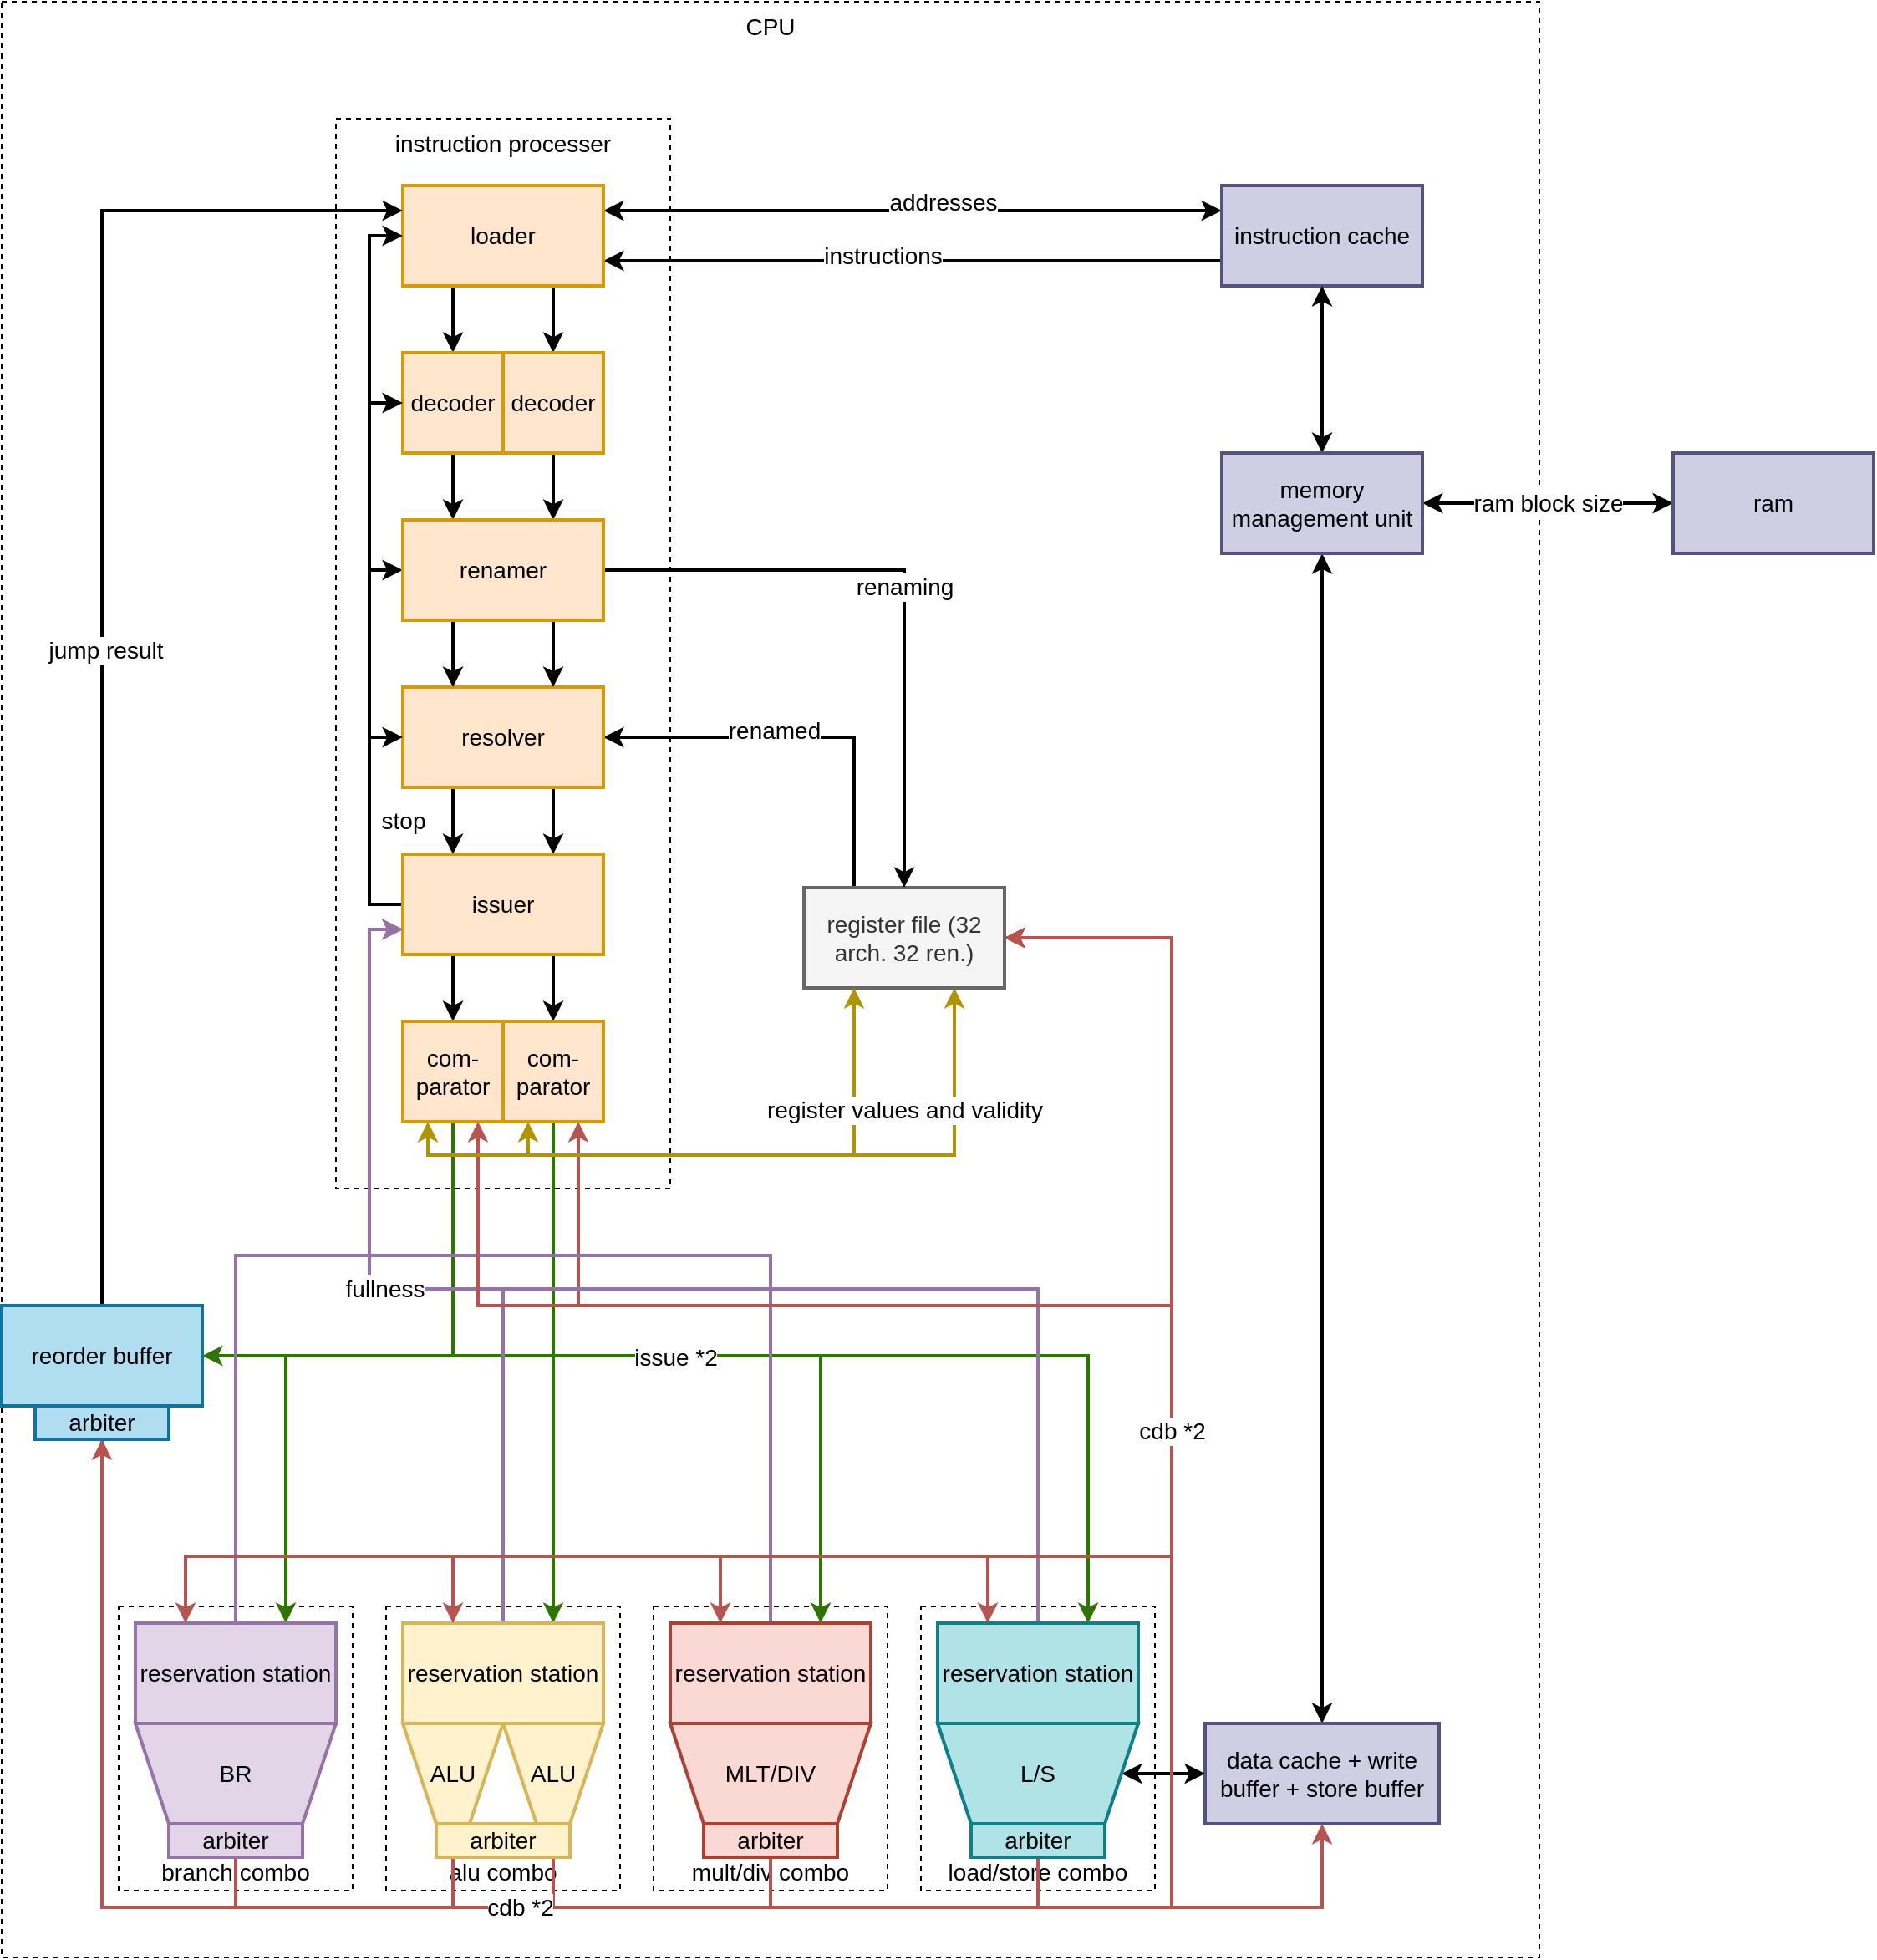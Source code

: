 <mxfile version="22.0.2" type="device">
  <diagram name="Page-1" id="jCOoQlf_-H1OvfI_m8Ck">
    <mxGraphModel dx="1434" dy="1929" grid="1" gridSize="10" guides="1" tooltips="1" connect="1" arrows="1" fold="1" page="1" pageScale="1" pageWidth="850" pageHeight="1100" math="0" shadow="0">
      <root>
        <mxCell id="0" />
        <mxCell id="1" parent="0" />
        <mxCell id="X1CAZrHg3oSwuM8D-R19-3" value="CPU" style="rounded=0;whiteSpace=wrap;html=1;fillColor=none;dashed=1;verticalAlign=top;align=center;horizontal=1;fontSize=14;fontStyle=0;" parent="1" vertex="1">
          <mxGeometry x="80" y="-50" width="920" height="1170" as="geometry" />
        </mxCell>
        <mxCell id="Q_FoPeRNUOorXx9U4-rW-7" style="edgeStyle=orthogonalEdgeStyle;rounded=0;orthogonalLoop=1;jettySize=auto;html=1;exitX=0;exitY=0.75;exitDx=0;exitDy=0;entryX=1;entryY=0.75;entryDx=0;entryDy=0;fontSize=14;strokeWidth=2;" parent="1" source="Q_FoPeRNUOorXx9U4-rW-1" target="Q_FoPeRNUOorXx9U4-rW-2" edge="1">
          <mxGeometry relative="1" as="geometry" />
        </mxCell>
        <mxCell id="X1CAZrHg3oSwuM8D-R19-1" value="&lt;font style=&quot;font-size: 14px;&quot;&gt;instructions&lt;/font&gt;" style="edgeLabel;html=1;align=center;verticalAlign=middle;resizable=0;points=[];" parent="Q_FoPeRNUOorXx9U4-rW-7" vertex="1" connectable="0">
          <mxGeometry x="0.15" y="-3" relative="1" as="geometry">
            <mxPoint x="9" as="offset" />
          </mxGeometry>
        </mxCell>
        <mxCell id="z0uz1GrBiMd9gZm8dgzP-21" value="load/store combo" style="rounded=0;whiteSpace=wrap;html=1;fillColor=none;dashed=1;verticalAlign=bottom;align=center;horizontal=1;fontSize=14;fontStyle=0;" parent="1" vertex="1">
          <mxGeometry x="630" y="910" width="140" height="170" as="geometry" />
        </mxCell>
        <mxCell id="z0uz1GrBiMd9gZm8dgzP-20" value="mult/div combo" style="rounded=0;whiteSpace=wrap;html=1;fillColor=none;dashed=1;verticalAlign=bottom;align=center;horizontal=1;fontSize=14;fontStyle=0;" parent="1" vertex="1">
          <mxGeometry x="470" y="910" width="140" height="170" as="geometry" />
        </mxCell>
        <mxCell id="z0uz1GrBiMd9gZm8dgzP-19" value="alu combo" style="rounded=0;whiteSpace=wrap;html=1;fillColor=none;dashed=1;verticalAlign=bottom;align=center;horizontal=1;fontSize=14;fontStyle=0;" parent="1" vertex="1">
          <mxGeometry x="310" y="910" width="140" height="170" as="geometry" />
        </mxCell>
        <mxCell id="z0uz1GrBiMd9gZm8dgzP-17" value="branch combo" style="rounded=0;whiteSpace=wrap;html=1;fillColor=none;dashed=1;verticalAlign=bottom;align=center;horizontal=1;fontSize=14;fontStyle=0;" parent="1" vertex="1">
          <mxGeometry x="150" y="910" width="140" height="170" as="geometry" />
        </mxCell>
        <mxCell id="f3FpyE6ONrH-SxPNR19--1" value="instruction processer" style="rounded=0;whiteSpace=wrap;html=1;fillColor=none;dashed=1;verticalAlign=top;align=center;horizontal=1;fontSize=14;fontStyle=0;" parent="1" vertex="1">
          <mxGeometry x="280" y="20" width="200" height="640" as="geometry" />
        </mxCell>
        <mxCell id="Q_FoPeRNUOorXx9U4-rW-6" style="edgeStyle=orthogonalEdgeStyle;rounded=0;orthogonalLoop=1;jettySize=auto;html=1;exitX=0;exitY=0.25;exitDx=0;exitDy=0;entryX=1;entryY=0.25;entryDx=0;entryDy=0;fontSize=14;strokeWidth=2;startArrow=classic;startFill=1;" parent="1" source="Q_FoPeRNUOorXx9U4-rW-1" target="Q_FoPeRNUOorXx9U4-rW-2" edge="1">
          <mxGeometry relative="1" as="geometry" />
        </mxCell>
        <mxCell id="z0uz1GrBiMd9gZm8dgzP-27" value="&lt;font style=&quot;font-size: 14px;&quot;&gt;addresses&lt;br&gt;&lt;/font&gt;" style="edgeLabel;html=1;align=center;verticalAlign=middle;resizable=0;points=[];rotation=0;" parent="Q_FoPeRNUOorXx9U4-rW-6" vertex="1" connectable="0">
          <mxGeometry x="-0.139" y="-3" relative="1" as="geometry">
            <mxPoint x="-8" y="-2" as="offset" />
          </mxGeometry>
        </mxCell>
        <mxCell id="Q_FoPeRNUOorXx9U4-rW-1" value="instruction cache" style="rounded=0;whiteSpace=wrap;html=1;fontSize=14;strokeWidth=2;fillColor=#d0cee2;strokeColor=#56517e;" parent="1" vertex="1">
          <mxGeometry x="810" y="60" width="120" height="60" as="geometry" />
        </mxCell>
        <mxCell id="Q_FoPeRNUOorXx9U4-rW-8" style="edgeStyle=orthogonalEdgeStyle;rounded=0;orthogonalLoop=1;jettySize=auto;html=1;exitX=0.25;exitY=1;exitDx=0;exitDy=0;entryX=0.5;entryY=0;entryDx=0;entryDy=0;fontSize=14;strokeWidth=2;" parent="1" source="Q_FoPeRNUOorXx9U4-rW-2" target="Q_FoPeRNUOorXx9U4-rW-4" edge="1">
          <mxGeometry relative="1" as="geometry" />
        </mxCell>
        <mxCell id="Q_FoPeRNUOorXx9U4-rW-9" style="edgeStyle=orthogonalEdgeStyle;rounded=0;orthogonalLoop=1;jettySize=auto;html=1;exitX=0.75;exitY=1;exitDx=0;exitDy=0;entryX=0.5;entryY=0;entryDx=0;entryDy=0;fontSize=14;strokeWidth=2;" parent="1" source="Q_FoPeRNUOorXx9U4-rW-2" target="z0uz1GrBiMd9gZm8dgzP-1" edge="1">
          <mxGeometry relative="1" as="geometry" />
        </mxCell>
        <mxCell id="Q_FoPeRNUOorXx9U4-rW-2" value="loader" style="rounded=0;whiteSpace=wrap;html=1;fontSize=14;strokeWidth=2;fillColor=#ffe6cc;strokeColor=#d79b00;" parent="1" vertex="1">
          <mxGeometry x="320" y="60" width="120" height="60" as="geometry" />
        </mxCell>
        <mxCell id="z0uz1GrBiMd9gZm8dgzP-5" style="edgeStyle=orthogonalEdgeStyle;rounded=0;orthogonalLoop=1;jettySize=auto;html=1;exitX=1;exitY=0.5;exitDx=0;exitDy=0;entryX=0.75;entryY=1;entryDx=0;entryDy=0;fillColor=#f8cecc;strokeColor=#b85450;strokeWidth=2;" parent="1" source="Q_FoPeRNUOorXx9U4-rW-3" target="z0uz1GrBiMd9gZm8dgzP-2" edge="1">
          <mxGeometry relative="1" as="geometry">
            <Array as="points">
              <mxPoint x="780" y="510" />
              <mxPoint x="780" y="730" />
              <mxPoint x="425" y="730" />
            </Array>
          </mxGeometry>
        </mxCell>
        <mxCell id="emWQ40Shi8Dowq3C1I2y-4" style="edgeStyle=orthogonalEdgeStyle;rounded=0;orthogonalLoop=1;jettySize=auto;html=1;exitX=0.25;exitY=0;exitDx=0;exitDy=0;entryX=1;entryY=0.5;entryDx=0;entryDy=0;strokeWidth=2;" edge="1" parent="1" source="Q_FoPeRNUOorXx9U4-rW-3" target="Q_FoPeRNUOorXx9U4-rW-5">
          <mxGeometry relative="1" as="geometry" />
        </mxCell>
        <mxCell id="emWQ40Shi8Dowq3C1I2y-6" value="&lt;font style=&quot;font-size: 14px;&quot;&gt;renamed&lt;/font&gt;" style="edgeLabel;html=1;align=center;verticalAlign=middle;resizable=0;points=[];" vertex="1" connectable="0" parent="emWQ40Shi8Dowq3C1I2y-4">
          <mxGeometry x="0.15" y="-4" relative="1" as="geometry">
            <mxPoint as="offset" />
          </mxGeometry>
        </mxCell>
        <mxCell id="Q_FoPeRNUOorXx9U4-rW-3" value="register file (32 arch. 32 ren.)" style="rounded=0;whiteSpace=wrap;html=1;fontSize=14;strokeWidth=2;fillColor=#f5f5f5;fontColor=#333333;strokeColor=#666666;" parent="1" vertex="1">
          <mxGeometry x="560" y="480" width="120" height="60" as="geometry" />
        </mxCell>
        <mxCell id="Q_FoPeRNUOorXx9U4-rW-10" style="edgeStyle=orthogonalEdgeStyle;rounded=0;orthogonalLoop=1;jettySize=auto;html=1;exitX=0.5;exitY=1;exitDx=0;exitDy=0;entryX=0.25;entryY=0;entryDx=0;entryDy=0;fontSize=14;strokeWidth=2;" parent="1" source="Q_FoPeRNUOorXx9U4-rW-4" target="emWQ40Shi8Dowq3C1I2y-1" edge="1">
          <mxGeometry relative="1" as="geometry" />
        </mxCell>
        <mxCell id="Q_FoPeRNUOorXx9U4-rW-11" style="edgeStyle=orthogonalEdgeStyle;rounded=0;orthogonalLoop=1;jettySize=auto;html=1;exitX=0.5;exitY=1;exitDx=0;exitDy=0;entryX=0.75;entryY=0;entryDx=0;entryDy=0;fontSize=14;strokeWidth=2;" parent="1" source="z0uz1GrBiMd9gZm8dgzP-1" target="emWQ40Shi8Dowq3C1I2y-1" edge="1">
          <mxGeometry relative="1" as="geometry" />
        </mxCell>
        <mxCell id="Q_FoPeRNUOorXx9U4-rW-4" value="decoder" style="rounded=0;whiteSpace=wrap;html=1;fontSize=14;strokeWidth=2;fillColor=#ffe6cc;strokeColor=#d79b00;" parent="1" vertex="1">
          <mxGeometry x="320" y="160" width="60" height="60" as="geometry" />
        </mxCell>
        <mxCell id="Q_FoPeRNUOorXx9U4-rW-13" style="edgeStyle=orthogonalEdgeStyle;rounded=0;orthogonalLoop=1;jettySize=auto;html=1;exitX=0.25;exitY=1;exitDx=0;exitDy=0;entryX=0.25;entryY=0;entryDx=0;entryDy=0;fontSize=14;strokeWidth=2;" parent="1" source="Q_FoPeRNUOorXx9U4-rW-5" target="Q_FoPeRNUOorXx9U4-rW-12" edge="1">
          <mxGeometry relative="1" as="geometry" />
        </mxCell>
        <mxCell id="Q_FoPeRNUOorXx9U4-rW-14" style="edgeStyle=orthogonalEdgeStyle;rounded=0;orthogonalLoop=1;jettySize=auto;html=1;exitX=0.75;exitY=1;exitDx=0;exitDy=0;entryX=0.75;entryY=0;entryDx=0;entryDy=0;fontSize=14;strokeWidth=2;" parent="1" source="Q_FoPeRNUOorXx9U4-rW-5" target="Q_FoPeRNUOorXx9U4-rW-12" edge="1">
          <mxGeometry relative="1" as="geometry" />
        </mxCell>
        <mxCell id="Q_FoPeRNUOorXx9U4-rW-17" value="renaming" style="edgeStyle=orthogonalEdgeStyle;rounded=0;orthogonalLoop=1;jettySize=auto;html=1;exitX=1;exitY=0.5;exitDx=0;exitDy=0;entryX=0.5;entryY=0;entryDx=0;entryDy=0;startArrow=none;startFill=0;fontSize=14;strokeWidth=2;" parent="1" source="emWQ40Shi8Dowq3C1I2y-1" target="Q_FoPeRNUOorXx9U4-rW-3" edge="1">
          <mxGeometry x="0.027" relative="1" as="geometry">
            <Array as="points">
              <mxPoint x="620" y="290" />
            </Array>
            <mxPoint as="offset" />
          </mxGeometry>
        </mxCell>
        <mxCell id="Q_FoPeRNUOorXx9U4-rW-5" value="resolver" style="rounded=0;whiteSpace=wrap;html=1;fontSize=14;strokeWidth=2;fillColor=#ffe6cc;strokeColor=#d79b00;" parent="1" vertex="1">
          <mxGeometry x="320" y="360" width="120" height="60" as="geometry" />
        </mxCell>
        <mxCell id="Q_FoPeRNUOorXx9U4-rW-29" style="edgeStyle=orthogonalEdgeStyle;rounded=0;orthogonalLoop=1;jettySize=auto;html=1;exitX=0;exitY=0.5;exitDx=0;exitDy=0;entryX=0;entryY=0.5;entryDx=0;entryDy=0;fontSize=14;strokeWidth=2;" parent="1" source="Q_FoPeRNUOorXx9U4-rW-12" target="Q_FoPeRNUOorXx9U4-rW-5" edge="1">
          <mxGeometry relative="1" as="geometry" />
        </mxCell>
        <mxCell id="Q_FoPeRNUOorXx9U4-rW-30" style="edgeStyle=orthogonalEdgeStyle;rounded=0;orthogonalLoop=1;jettySize=auto;html=1;exitX=0;exitY=0.5;exitDx=0;exitDy=0;entryX=0;entryY=0.5;entryDx=0;entryDy=0;fontSize=14;strokeWidth=2;" parent="1" source="Q_FoPeRNUOorXx9U4-rW-12" target="Q_FoPeRNUOorXx9U4-rW-4" edge="1">
          <mxGeometry relative="1" as="geometry" />
        </mxCell>
        <mxCell id="Q_FoPeRNUOorXx9U4-rW-31" value="stop" style="edgeStyle=orthogonalEdgeStyle;rounded=0;orthogonalLoop=1;jettySize=auto;html=1;exitX=0;exitY=0.5;exitDx=0;exitDy=0;entryX=0;entryY=0.5;entryDx=0;entryDy=0;fontSize=14;strokeWidth=2;" parent="1" source="Q_FoPeRNUOorXx9U4-rW-12" target="Q_FoPeRNUOorXx9U4-rW-2" edge="1">
          <mxGeometry x="-0.682" y="-20" relative="1" as="geometry">
            <mxPoint as="offset" />
          </mxGeometry>
        </mxCell>
        <mxCell id="Q_FoPeRNUOorXx9U4-rW-66" value="" style="edgeStyle=orthogonalEdgeStyle;rounded=0;orthogonalLoop=1;jettySize=auto;html=1;exitX=0.5;exitY=1;exitDx=0;exitDy=0;entryX=1;entryY=0.5;entryDx=0;entryDy=0;fontSize=14;fillColor=#60a917;strokeColor=#2D7600;strokeWidth=2;" parent="1" source="z0uz1GrBiMd9gZm8dgzP-2" target="Q_FoPeRNUOorXx9U4-rW-54" edge="1">
          <mxGeometry x="-0.36" y="-5" relative="1" as="geometry">
            <mxPoint as="offset" />
          </mxGeometry>
        </mxCell>
        <mxCell id="z0uz1GrBiMd9gZm8dgzP-7" style="edgeStyle=orthogonalEdgeStyle;rounded=0;orthogonalLoop=1;jettySize=auto;html=1;exitX=0.25;exitY=1;exitDx=0;exitDy=0;entryX=0.5;entryY=0;entryDx=0;entryDy=0;strokeWidth=2;" parent="1" source="Q_FoPeRNUOorXx9U4-rW-12" target="Q_FoPeRNUOorXx9U4-rW-19" edge="1">
          <mxGeometry relative="1" as="geometry" />
        </mxCell>
        <mxCell id="z0uz1GrBiMd9gZm8dgzP-8" style="edgeStyle=orthogonalEdgeStyle;rounded=0;orthogonalLoop=1;jettySize=auto;html=1;exitX=0.75;exitY=1;exitDx=0;exitDy=0;entryX=0.5;entryY=0;entryDx=0;entryDy=0;strokeWidth=2;" parent="1" source="Q_FoPeRNUOorXx9U4-rW-12" target="z0uz1GrBiMd9gZm8dgzP-2" edge="1">
          <mxGeometry relative="1" as="geometry" />
        </mxCell>
        <mxCell id="emWQ40Shi8Dowq3C1I2y-5" style="edgeStyle=orthogonalEdgeStyle;rounded=0;orthogonalLoop=1;jettySize=auto;html=1;exitX=0;exitY=0.5;exitDx=0;exitDy=0;entryX=0;entryY=0.5;entryDx=0;entryDy=0;strokeWidth=2;" edge="1" parent="1" source="Q_FoPeRNUOorXx9U4-rW-12" target="emWQ40Shi8Dowq3C1I2y-1">
          <mxGeometry relative="1" as="geometry">
            <Array as="points">
              <mxPoint x="300" y="490" />
              <mxPoint x="300" y="290" />
            </Array>
          </mxGeometry>
        </mxCell>
        <mxCell id="Q_FoPeRNUOorXx9U4-rW-12" value="issuer" style="rounded=0;whiteSpace=wrap;html=1;fontSize=14;strokeWidth=2;fillColor=#ffe6cc;strokeColor=#d79b00;" parent="1" vertex="1">
          <mxGeometry x="320" y="460" width="120" height="60" as="geometry" />
        </mxCell>
        <mxCell id="Q_FoPeRNUOorXx9U4-rW-72" style="edgeStyle=orthogonalEdgeStyle;rounded=0;orthogonalLoop=1;jettySize=auto;html=1;exitX=0.5;exitY=1;exitDx=0;exitDy=0;entryX=0.75;entryY=0;entryDx=0;entryDy=0;fontSize=14;fillColor=#60a917;strokeColor=#2D7600;strokeWidth=2;" parent="1" source="Q_FoPeRNUOorXx9U4-rW-19" target="Q_FoPeRNUOorXx9U4-rW-44" edge="1">
          <mxGeometry relative="1" as="geometry">
            <mxPoint x="620" y="820" as="targetPoint" />
            <Array as="points">
              <mxPoint x="350" y="760" />
              <mxPoint x="250" y="760" />
            </Array>
          </mxGeometry>
        </mxCell>
        <mxCell id="GmQ7RKNotj_8Ux0FMGqA-2" value="" style="edgeStyle=orthogonalEdgeStyle;rounded=0;orthogonalLoop=1;jettySize=auto;html=1;exitX=0.5;exitY=1;exitDx=0;exitDy=0;entryX=0.75;entryY=0;entryDx=0;entryDy=0;fontSize=14;fillColor=#60a917;strokeColor=#2D7600;strokeWidth=2;" parent="1" source="Q_FoPeRNUOorXx9U4-rW-19" target="Q_FoPeRNUOorXx9U4-rW-45" edge="1">
          <mxGeometry relative="1" as="geometry">
            <Array as="points">
              <mxPoint x="350" y="760" />
              <mxPoint x="410" y="760" />
            </Array>
          </mxGeometry>
        </mxCell>
        <mxCell id="GmQ7RKNotj_8Ux0FMGqA-3" style="edgeStyle=orthogonalEdgeStyle;rounded=0;orthogonalLoop=1;jettySize=auto;html=1;exitX=0.5;exitY=1;exitDx=0;exitDy=0;entryX=0.75;entryY=0;entryDx=0;entryDy=0;fontSize=14;fillColor=#60a917;strokeColor=#2D7600;strokeWidth=2;" parent="1" source="Q_FoPeRNUOorXx9U4-rW-19" target="Q_FoPeRNUOorXx9U4-rW-46" edge="1">
          <mxGeometry relative="1" as="geometry">
            <Array as="points">
              <mxPoint x="350" y="760" />
              <mxPoint x="570" y="760" />
            </Array>
          </mxGeometry>
        </mxCell>
        <mxCell id="GmQ7RKNotj_8Ux0FMGqA-4" style="edgeStyle=orthogonalEdgeStyle;rounded=0;orthogonalLoop=1;jettySize=auto;html=1;exitX=0.5;exitY=1;exitDx=0;exitDy=0;entryX=0.75;entryY=0;entryDx=0;entryDy=0;fontSize=14;fillColor=#60a917;strokeColor=#2D7600;strokeWidth=2;" parent="1" source="Q_FoPeRNUOorXx9U4-rW-19" target="Q_FoPeRNUOorXx9U4-rW-47" edge="1">
          <mxGeometry relative="1" as="geometry">
            <Array as="points">
              <mxPoint x="350" y="760" />
              <mxPoint x="730" y="760" />
            </Array>
          </mxGeometry>
        </mxCell>
        <mxCell id="z0uz1GrBiMd9gZm8dgzP-15" value="&lt;font style=&quot;font-size: 14px;&quot;&gt;issue *2&lt;/font&gt;" style="edgeLabel;html=1;align=center;verticalAlign=middle;resizable=0;points=[];rounded=0;" parent="GmQ7RKNotj_8Ux0FMGqA-4" vertex="1" connectable="0">
          <mxGeometry x="-0.198" y="-1" relative="1" as="geometry">
            <mxPoint as="offset" />
          </mxGeometry>
        </mxCell>
        <mxCell id="Q_FoPeRNUOorXx9U4-rW-19" value="&lt;div style=&quot;font-size: 14px;&quot;&gt;com-&lt;/div&gt;&lt;div style=&quot;font-size: 14px;&quot;&gt;parator&lt;/div&gt;" style="rounded=0;whiteSpace=wrap;html=1;fontSize=14;strokeWidth=2;fillColor=#ffe6cc;strokeColor=#d79b00;" parent="1" vertex="1">
          <mxGeometry x="320" y="560" width="60" height="60" as="geometry" />
        </mxCell>
        <mxCell id="Q_FoPeRNUOorXx9U4-rW-35" value="" style="edgeStyle=orthogonalEdgeStyle;rounded=0;orthogonalLoop=1;jettySize=auto;html=1;exitX=0.5;exitY=0;exitDx=0;exitDy=0;entryX=0.5;entryY=1;entryDx=0;entryDy=0;fontSize=14;strokeWidth=2;startArrow=classic;startFill=1;" parent="1" source="Q_FoPeRNUOorXx9U4-rW-34" target="Q_FoPeRNUOorXx9U4-rW-1" edge="1">
          <mxGeometry relative="1" as="geometry" />
        </mxCell>
        <mxCell id="Q_FoPeRNUOorXx9U4-rW-37" value="" style="edgeStyle=orthogonalEdgeStyle;rounded=0;orthogonalLoop=1;jettySize=auto;html=1;exitX=0.5;exitY=1;exitDx=0;exitDy=0;entryX=0.5;entryY=0;entryDx=0;entryDy=0;fontSize=14;strokeWidth=2;startArrow=classic;startFill=1;" parent="1" source="Q_FoPeRNUOorXx9U4-rW-34" target="Q_FoPeRNUOorXx9U4-rW-36" edge="1">
          <mxGeometry relative="1" as="geometry">
            <mxPoint as="offset" />
            <Array as="points">
              <mxPoint x="870" y="310" />
              <mxPoint x="870" y="310" />
            </Array>
          </mxGeometry>
        </mxCell>
        <mxCell id="Q_FoPeRNUOorXx9U4-rW-41" value="ram block size" style="edgeStyle=orthogonalEdgeStyle;rounded=0;orthogonalLoop=1;jettySize=auto;html=1;entryX=0;entryY=0.5;entryDx=0;entryDy=0;startArrow=classic;startFill=1;fontSize=14;strokeWidth=2;" parent="1" source="Q_FoPeRNUOorXx9U4-rW-34" target="Q_FoPeRNUOorXx9U4-rW-38" edge="1">
          <mxGeometry relative="1" as="geometry" />
        </mxCell>
        <mxCell id="Q_FoPeRNUOorXx9U4-rW-34" value="memory management unit" style="rounded=0;whiteSpace=wrap;html=1;fontSize=14;strokeWidth=2;fillColor=#d0cee2;strokeColor=#56517e;" parent="1" vertex="1">
          <mxGeometry x="810" y="220" width="120" height="60" as="geometry" />
        </mxCell>
        <mxCell id="Q_FoPeRNUOorXx9U4-rW-36" value="data cache + write buffer + store buffer" style="whiteSpace=wrap;html=1;fontSize=14;strokeWidth=2;fillColor=#d0cee2;strokeColor=#56517e;rounded=0;" parent="1" vertex="1">
          <mxGeometry x="800" y="980" width="140" height="60" as="geometry" />
        </mxCell>
        <mxCell id="Q_FoPeRNUOorXx9U4-rW-38" value="ram" style="rounded=0;whiteSpace=wrap;html=1;fontSize=14;strokeWidth=2;fillColor=#d0cee2;strokeColor=#56517e;" parent="1" vertex="1">
          <mxGeometry x="1080" y="220" width="120" height="60" as="geometry" />
        </mxCell>
        <mxCell id="e9SP_RbjTDH4jT-ByEQh-3" style="edgeStyle=orthogonalEdgeStyle;rounded=0;orthogonalLoop=1;jettySize=auto;html=1;exitX=0.5;exitY=0;exitDx=0;exitDy=0;entryX=0;entryY=0.75;entryDx=0;entryDy=0;fillColor=#e1d5e7;strokeColor=#9673a6;strokeWidth=2;" parent="1" source="Q_FoPeRNUOorXx9U4-rW-44" target="Q_FoPeRNUOorXx9U4-rW-12" edge="1">
          <mxGeometry relative="1" as="geometry">
            <Array as="points">
              <mxPoint x="220" y="700" />
              <mxPoint x="300" y="700" />
              <mxPoint x="300" y="505" />
            </Array>
          </mxGeometry>
        </mxCell>
        <mxCell id="Q_FoPeRNUOorXx9U4-rW-44" value="reservation station" style="rounded=0;whiteSpace=wrap;html=1;fontSize=14;strokeWidth=2;fillColor=#e1d5e7;strokeColor=#9673a6;" parent="1" vertex="1">
          <mxGeometry x="160" y="920" width="120" height="60" as="geometry" />
        </mxCell>
        <mxCell id="e9SP_RbjTDH4jT-ByEQh-4" style="edgeStyle=orthogonalEdgeStyle;rounded=0;orthogonalLoop=1;jettySize=auto;html=1;exitX=0.5;exitY=0;exitDx=0;exitDy=0;entryX=0;entryY=0.75;entryDx=0;entryDy=0;fillColor=#e1d5e7;strokeColor=#9673a6;strokeWidth=2;" parent="1" source="Q_FoPeRNUOorXx9U4-rW-45" target="Q_FoPeRNUOorXx9U4-rW-12" edge="1">
          <mxGeometry relative="1" as="geometry" />
        </mxCell>
        <mxCell id="Q_FoPeRNUOorXx9U4-rW-45" value="reservation station" style="rounded=0;whiteSpace=wrap;html=1;fontSize=14;strokeWidth=2;fillColor=#fff2cc;strokeColor=#d6b656;" parent="1" vertex="1">
          <mxGeometry x="320" y="920" width="120" height="60" as="geometry" />
        </mxCell>
        <mxCell id="e9SP_RbjTDH4jT-ByEQh-5" style="edgeStyle=orthogonalEdgeStyle;rounded=0;orthogonalLoop=1;jettySize=auto;html=1;exitX=0.5;exitY=0;exitDx=0;exitDy=0;entryX=0;entryY=0.75;entryDx=0;entryDy=0;fillColor=#e1d5e7;strokeColor=#9673a6;strokeWidth=2;" parent="1" source="Q_FoPeRNUOorXx9U4-rW-46" target="Q_FoPeRNUOorXx9U4-rW-12" edge="1">
          <mxGeometry relative="1" as="geometry">
            <Array as="points">
              <mxPoint x="540" y="700" />
              <mxPoint x="300" y="700" />
              <mxPoint x="300" y="505" />
            </Array>
          </mxGeometry>
        </mxCell>
        <mxCell id="Q_FoPeRNUOorXx9U4-rW-46" value="reservation station" style="rounded=0;whiteSpace=wrap;html=1;fontSize=14;strokeWidth=2;fillColor=#fad9d5;strokeColor=#ae4132;" parent="1" vertex="1">
          <mxGeometry x="480" y="920" width="120" height="60" as="geometry" />
        </mxCell>
        <mxCell id="e9SP_RbjTDH4jT-ByEQh-6" value="fullness" style="edgeStyle=orthogonalEdgeStyle;rounded=0;orthogonalLoop=1;jettySize=auto;html=1;exitX=0.5;exitY=0;exitDx=0;exitDy=0;entryX=0;entryY=0.75;entryDx=0;entryDy=0;fontSize=14;fillColor=#e1d5e7;strokeColor=#9673a6;strokeWidth=2;" parent="1" source="Q_FoPeRNUOorXx9U4-rW-47" target="Q_FoPeRNUOorXx9U4-rW-12" edge="1">
          <mxGeometry x="0.417" relative="1" as="geometry">
            <mxPoint as="offset" />
          </mxGeometry>
        </mxCell>
        <mxCell id="Q_FoPeRNUOorXx9U4-rW-47" value="reservation station" style="rounded=0;whiteSpace=wrap;html=1;fontSize=14;strokeWidth=2;fillColor=#b0e3e6;strokeColor=#0e8088;" parent="1" vertex="1">
          <mxGeometry x="640" y="920" width="120" height="60" as="geometry" />
        </mxCell>
        <mxCell id="GmQ7RKNotj_8Ux0FMGqA-9" style="edgeStyle=orthogonalEdgeStyle;rounded=0;orthogonalLoop=1;jettySize=auto;html=1;exitX=0.5;exitY=1;exitDx=0;exitDy=0;entryX=1;entryY=0.5;entryDx=0;entryDy=0;fontSize=14;strokeWidth=2;fillColor=#f8cecc;strokeColor=#b85450;" parent="1" source="Q_FoPeRNUOorXx9U4-rW-48" target="Q_FoPeRNUOorXx9U4-rW-3" edge="1">
          <mxGeometry relative="1" as="geometry">
            <Array as="points">
              <mxPoint x="220" y="1090" />
              <mxPoint x="780" y="1090" />
              <mxPoint x="780" y="510" />
            </Array>
          </mxGeometry>
        </mxCell>
        <mxCell id="GmQ7RKNotj_8Ux0FMGqA-10" style="edgeStyle=orthogonalEdgeStyle;rounded=0;orthogonalLoop=1;jettySize=auto;html=1;exitX=0.5;exitY=1;exitDx=0;exitDy=0;entryX=0.5;entryY=1;entryDx=0;entryDy=0;fontSize=14;fillColor=#f8cecc;strokeColor=#b85450;strokeWidth=2;" parent="1" source="Q_FoPeRNUOorXx9U4-rW-48" target="Q_FoPeRNUOorXx9U4-rW-54" edge="1">
          <mxGeometry relative="1" as="geometry">
            <Array as="points">
              <mxPoint x="220" y="1090" />
              <mxPoint x="140" y="1090" />
            </Array>
          </mxGeometry>
        </mxCell>
        <mxCell id="Q_FoPeRNUOorXx9U4-rW-48" value="BR" style="shape=trapezoid;perimeter=trapezoidPerimeter;whiteSpace=wrap;html=1;fixedSize=1;flipV=1;fontSize=14;strokeWidth=2;fillColor=#e1d5e7;strokeColor=#9673a6;rounded=0;" parent="1" vertex="1">
          <mxGeometry x="160" y="980" width="120" height="60" as="geometry" />
        </mxCell>
        <mxCell id="GmQ7RKNotj_8Ux0FMGqA-8" style="edgeStyle=orthogonalEdgeStyle;rounded=0;orthogonalLoop=1;jettySize=auto;html=1;exitX=0.5;exitY=1;exitDx=0;exitDy=0;entryX=1;entryY=0.5;entryDx=0;entryDy=0;fontSize=14;fillColor=#f8cecc;strokeColor=#b85450;strokeWidth=2;" parent="1" source="Q_FoPeRNUOorXx9U4-rW-49" target="Q_FoPeRNUOorXx9U4-rW-3" edge="1">
          <mxGeometry relative="1" as="geometry">
            <Array as="points">
              <mxPoint x="350" y="1090" />
              <mxPoint x="780" y="1090" />
              <mxPoint x="780" y="510" />
            </Array>
          </mxGeometry>
        </mxCell>
        <mxCell id="Q_FoPeRNUOorXx9U4-rW-49" value="ALU" style="shape=trapezoid;perimeter=trapezoidPerimeter;whiteSpace=wrap;html=1;fixedSize=1;flipV=1;fontSize=14;strokeWidth=2;fillColor=#fff2cc;strokeColor=#d6b656;rounded=0;" parent="1" vertex="1">
          <mxGeometry x="320" y="980" width="60" height="60" as="geometry" />
        </mxCell>
        <mxCell id="GmQ7RKNotj_8Ux0FMGqA-7" style="edgeStyle=orthogonalEdgeStyle;rounded=0;orthogonalLoop=1;jettySize=auto;html=1;exitX=0.5;exitY=1;exitDx=0;exitDy=0;entryX=1;entryY=0.5;entryDx=0;entryDy=0;fontSize=14;fillColor=#f8cecc;strokeColor=#b85450;strokeWidth=2;" parent="1" source="Q_FoPeRNUOorXx9U4-rW-50" target="Q_FoPeRNUOorXx9U4-rW-3" edge="1">
          <mxGeometry relative="1" as="geometry">
            <Array as="points">
              <mxPoint x="410" y="1090" />
              <mxPoint x="780" y="1090" />
              <mxPoint x="780" y="510" />
            </Array>
          </mxGeometry>
        </mxCell>
        <mxCell id="Q_FoPeRNUOorXx9U4-rW-50" value="ALU" style="shape=trapezoid;perimeter=trapezoidPerimeter;whiteSpace=wrap;html=1;fixedSize=1;flipV=1;fontSize=14;strokeWidth=2;fillColor=#fff2cc;strokeColor=#d6b656;rounded=0;" parent="1" vertex="1">
          <mxGeometry x="380" y="980" width="60" height="60" as="geometry" />
        </mxCell>
        <mxCell id="GmQ7RKNotj_8Ux0FMGqA-6" style="edgeStyle=orthogonalEdgeStyle;rounded=0;orthogonalLoop=1;jettySize=auto;html=1;exitX=0.5;exitY=1;exitDx=0;exitDy=0;entryX=1;entryY=0.5;entryDx=0;entryDy=0;fontSize=14;fillColor=#f8cecc;strokeColor=#b85450;strokeWidth=2;" parent="1" source="Q_FoPeRNUOorXx9U4-rW-51" target="Q_FoPeRNUOorXx9U4-rW-3" edge="1">
          <mxGeometry relative="1" as="geometry">
            <Array as="points">
              <mxPoint x="540" y="1090" />
              <mxPoint x="780" y="1090" />
              <mxPoint x="780" y="510" />
            </Array>
          </mxGeometry>
        </mxCell>
        <mxCell id="Q_FoPeRNUOorXx9U4-rW-51" value="MLT/DIV" style="shape=trapezoid;perimeter=trapezoidPerimeter;whiteSpace=wrap;html=1;fixedSize=1;flipV=1;fontSize=14;strokeWidth=2;fillColor=#fad9d5;strokeColor=#ae4132;rounded=0;" parent="1" vertex="1">
          <mxGeometry x="480" y="980" width="120" height="60" as="geometry" />
        </mxCell>
        <mxCell id="Q_FoPeRNUOorXx9U4-rW-53" style="edgeStyle=orthogonalEdgeStyle;rounded=0;orthogonalLoop=1;jettySize=auto;html=1;exitX=1;exitY=0.5;exitDx=0;exitDy=0;entryX=0;entryY=0.5;entryDx=0;entryDy=0;startArrow=classic;startFill=1;fontSize=14;strokeWidth=2;" parent="1" source="Q_FoPeRNUOorXx9U4-rW-52" target="Q_FoPeRNUOorXx9U4-rW-36" edge="1">
          <mxGeometry relative="1" as="geometry" />
        </mxCell>
        <mxCell id="GmQ7RKNotj_8Ux0FMGqA-11" style="edgeStyle=orthogonalEdgeStyle;rounded=0;orthogonalLoop=1;jettySize=auto;html=1;exitX=0.5;exitY=1;exitDx=0;exitDy=0;entryX=0.75;entryY=1;entryDx=0;entryDy=0;fontSize=14;strokeWidth=2;fillColor=#f8cecc;strokeColor=#b85450;" parent="1" source="Q_FoPeRNUOorXx9U4-rW-52" target="Q_FoPeRNUOorXx9U4-rW-19" edge="1">
          <mxGeometry relative="1" as="geometry">
            <Array as="points">
              <mxPoint x="700" y="1090" />
              <mxPoint x="780" y="1090" />
              <mxPoint x="780" y="730" />
              <mxPoint x="365" y="730" />
            </Array>
          </mxGeometry>
        </mxCell>
        <mxCell id="e9SP_RbjTDH4jT-ByEQh-7" style="edgeStyle=orthogonalEdgeStyle;rounded=0;orthogonalLoop=1;jettySize=auto;html=1;exitX=0.5;exitY=1;exitDx=0;exitDy=0;entryX=0.25;entryY=0;entryDx=0;entryDy=0;fillColor=#f8cecc;strokeColor=#b85450;strokeWidth=2;" parent="1" source="Q_FoPeRNUOorXx9U4-rW-52" target="Q_FoPeRNUOorXx9U4-rW-47" edge="1">
          <mxGeometry relative="1" as="geometry">
            <Array as="points">
              <mxPoint x="700" y="1090" />
              <mxPoint x="780" y="1090" />
              <mxPoint x="780" y="880" />
              <mxPoint x="670" y="880" />
            </Array>
          </mxGeometry>
        </mxCell>
        <mxCell id="e9SP_RbjTDH4jT-ByEQh-8" style="edgeStyle=orthogonalEdgeStyle;rounded=0;orthogonalLoop=1;jettySize=auto;html=1;exitX=0.5;exitY=1;exitDx=0;exitDy=0;entryX=0.25;entryY=0;entryDx=0;entryDy=0;fillColor=#f8cecc;strokeColor=#b85450;strokeWidth=2;" parent="1" source="Q_FoPeRNUOorXx9U4-rW-52" target="Q_FoPeRNUOorXx9U4-rW-46" edge="1">
          <mxGeometry relative="1" as="geometry">
            <Array as="points">
              <mxPoint x="700" y="1090" />
              <mxPoint x="780" y="1090" />
              <mxPoint x="780" y="880" />
              <mxPoint x="510" y="880" />
            </Array>
          </mxGeometry>
        </mxCell>
        <mxCell id="e9SP_RbjTDH4jT-ByEQh-10" style="edgeStyle=orthogonalEdgeStyle;rounded=0;orthogonalLoop=1;jettySize=auto;html=1;exitX=0.5;exitY=1;exitDx=0;exitDy=0;entryX=0.25;entryY=0;entryDx=0;entryDy=0;fillColor=#f8cecc;strokeColor=#b85450;strokeWidth=2;" parent="1" source="Q_FoPeRNUOorXx9U4-rW-52" target="Q_FoPeRNUOorXx9U4-rW-45" edge="1">
          <mxGeometry relative="1" as="geometry">
            <Array as="points">
              <mxPoint x="700" y="1090" />
              <mxPoint x="780" y="1090" />
              <mxPoint x="780" y="880" />
              <mxPoint x="350" y="880" />
            </Array>
          </mxGeometry>
        </mxCell>
        <mxCell id="e9SP_RbjTDH4jT-ByEQh-11" style="edgeStyle=orthogonalEdgeStyle;rounded=0;orthogonalLoop=1;jettySize=auto;html=1;exitX=0.5;exitY=1;exitDx=0;exitDy=0;entryX=0.25;entryY=0;entryDx=0;entryDy=0;fillColor=#f8cecc;strokeColor=#b85450;strokeWidth=2;" parent="1" source="Q_FoPeRNUOorXx9U4-rW-52" target="Q_FoPeRNUOorXx9U4-rW-44" edge="1">
          <mxGeometry relative="1" as="geometry">
            <Array as="points">
              <mxPoint x="700" y="1090" />
              <mxPoint x="780" y="1090" />
              <mxPoint x="780" y="880" />
              <mxPoint x="190" y="880" />
            </Array>
          </mxGeometry>
        </mxCell>
        <mxCell id="Q_FoPeRNUOorXx9U4-rW-52" value="L/S" style="shape=trapezoid;perimeter=trapezoidPerimeter;whiteSpace=wrap;html=1;fixedSize=1;flipV=1;fontSize=14;strokeWidth=2;fillColor=#b0e3e6;strokeColor=#0e8088;rounded=0;" parent="1" vertex="1">
          <mxGeometry x="640" y="980" width="120" height="60" as="geometry" />
        </mxCell>
        <mxCell id="Q_FoPeRNUOorXx9U4-rW-58" style="edgeStyle=orthogonalEdgeStyle;rounded=0;orthogonalLoop=1;jettySize=auto;html=1;exitX=0.5;exitY=0;exitDx=0;exitDy=0;entryX=0;entryY=0.25;entryDx=0;entryDy=0;fontSize=14;strokeWidth=2;" parent="1" source="Q_FoPeRNUOorXx9U4-rW-54" target="Q_FoPeRNUOorXx9U4-rW-2" edge="1">
          <mxGeometry relative="1" as="geometry">
            <mxPoint x="140" y="300" as="targetPoint" />
          </mxGeometry>
        </mxCell>
        <mxCell id="z0uz1GrBiMd9gZm8dgzP-25" value="&lt;font style=&quot;font-size: 14px;&quot;&gt;jump result&lt;/font&gt;" style="edgeLabel;html=1;align=center;verticalAlign=middle;resizable=0;points=[];" parent="Q_FoPeRNUOorXx9U4-rW-58" vertex="1" connectable="0">
          <mxGeometry x="-0.061" y="-2" relative="1" as="geometry">
            <mxPoint as="offset" />
          </mxGeometry>
        </mxCell>
        <mxCell id="GmQ7RKNotj_8Ux0FMGqA-12" value="cdb *2" style="edgeStyle=orthogonalEdgeStyle;rounded=0;orthogonalLoop=1;jettySize=auto;html=1;exitX=0.5;exitY=1;exitDx=0;exitDy=0;entryX=0.5;entryY=1;entryDx=0;entryDy=0;fontSize=14;fillColor=#f8cecc;strokeColor=#b85450;strokeWidth=2;startArrow=classic;startFill=1;" parent="1" source="z0uz1GrBiMd9gZm8dgzP-16" target="Q_FoPeRNUOorXx9U4-rW-36" edge="1">
          <mxGeometry x="-0.0" relative="1" as="geometry">
            <Array as="points">
              <mxPoint x="140" y="1090" />
              <mxPoint x="870" y="1090" />
            </Array>
            <mxPoint x="830.0" y="970" as="targetPoint" />
            <mxPoint as="offset" />
          </mxGeometry>
        </mxCell>
        <mxCell id="Q_FoPeRNUOorXx9U4-rW-54" value="reorder buffer" style="rounded=0;whiteSpace=wrap;html=1;fontSize=14;strokeWidth=2;fillColor=#b1ddf0;strokeColor=#10739e;" parent="1" vertex="1">
          <mxGeometry x="80" y="730" width="120" height="60" as="geometry" />
        </mxCell>
        <mxCell id="GmQ7RKNotj_8Ux0FMGqA-5" value="cdb *2" style="edgeStyle=orthogonalEdgeStyle;rounded=0;orthogonalLoop=1;jettySize=auto;html=1;exitX=0.5;exitY=1;exitDx=0;exitDy=0;entryX=1;entryY=0.5;entryDx=0;entryDy=0;fontSize=14;fillColor=#f8cecc;strokeColor=#b85450;strokeWidth=2;" parent="1" source="z0uz1GrBiMd9gZm8dgzP-12" target="Q_FoPeRNUOorXx9U4-rW-3" edge="1">
          <mxGeometry relative="1" as="geometry">
            <Array as="points">
              <mxPoint x="700" y="1090" />
              <mxPoint x="780" y="1090" />
              <mxPoint x="780" y="510" />
            </Array>
          </mxGeometry>
        </mxCell>
        <mxCell id="z0uz1GrBiMd9gZm8dgzP-3" style="edgeStyle=orthogonalEdgeStyle;rounded=0;orthogonalLoop=1;jettySize=auto;html=1;exitX=0.25;exitY=1;exitDx=0;exitDy=0;entryX=0.25;entryY=1;entryDx=0;entryDy=0;strokeWidth=2;startArrow=classic;startFill=1;fillColor=#e3c800;strokeColor=#B09500;" parent="1" source="z0uz1GrBiMd9gZm8dgzP-2" target="Q_FoPeRNUOorXx9U4-rW-3" edge="1">
          <mxGeometry relative="1" as="geometry">
            <Array as="points">
              <mxPoint x="395" y="640" />
              <mxPoint x="590" y="640" />
            </Array>
          </mxGeometry>
        </mxCell>
        <mxCell id="z0uz1GrBiMd9gZm8dgzP-1" value="decoder" style="rounded=0;whiteSpace=wrap;html=1;fontSize=14;strokeWidth=2;fillColor=#ffe6cc;strokeColor=#d79b00;" parent="1" vertex="1">
          <mxGeometry x="380" y="160" width="60" height="60" as="geometry" />
        </mxCell>
        <mxCell id="z0uz1GrBiMd9gZm8dgzP-2" value="&lt;div style=&quot;font-size: 14px;&quot;&gt;com-&lt;/div&gt;&lt;div style=&quot;font-size: 14px;&quot;&gt;parator&lt;/div&gt;" style="rounded=0;whiteSpace=wrap;html=1;fontSize=14;strokeWidth=2;fillColor=#ffe6cc;strokeColor=#d79b00;" parent="1" vertex="1">
          <mxGeometry x="380" y="560" width="60" height="60" as="geometry" />
        </mxCell>
        <mxCell id="z0uz1GrBiMd9gZm8dgzP-9" value="arbiter" style="rounded=0;whiteSpace=wrap;html=1;fontSize=14;strokeWidth=2;fillColor=#e1d5e7;strokeColor=#9673a6;" parent="1" vertex="1">
          <mxGeometry x="180" y="1040" width="80" height="20" as="geometry" />
        </mxCell>
        <mxCell id="z0uz1GrBiMd9gZm8dgzP-10" value="arbiter" style="rounded=0;whiteSpace=wrap;html=1;fontSize=14;strokeWidth=2;fillColor=#fff2cc;strokeColor=#d6b656;" parent="1" vertex="1">
          <mxGeometry x="340" y="1040" width="80" height="20" as="geometry" />
        </mxCell>
        <mxCell id="z0uz1GrBiMd9gZm8dgzP-11" value="arbiter" style="rounded=0;whiteSpace=wrap;html=1;fontSize=14;strokeWidth=2;fillColor=#fad9d5;strokeColor=#ae4132;" parent="1" vertex="1">
          <mxGeometry x="500" y="1040" width="80" height="20" as="geometry" />
        </mxCell>
        <mxCell id="z0uz1GrBiMd9gZm8dgzP-12" value="arbiter" style="rounded=0;whiteSpace=wrap;html=1;fontSize=14;strokeWidth=2;fillColor=#b0e3e6;strokeColor=#0e8088;" parent="1" vertex="1">
          <mxGeometry x="660" y="1040" width="80" height="20" as="geometry" />
        </mxCell>
        <mxCell id="z0uz1GrBiMd9gZm8dgzP-4" style="edgeStyle=orthogonalEdgeStyle;rounded=0;orthogonalLoop=1;jettySize=auto;html=1;exitX=0.75;exitY=1;exitDx=0;exitDy=0;entryX=0.25;entryY=1;entryDx=0;entryDy=0;strokeWidth=2;startArrow=classic;startFill=1;fillColor=#e3c800;strokeColor=#B09500;" parent="1" source="Q_FoPeRNUOorXx9U4-rW-3" target="Q_FoPeRNUOorXx9U4-rW-19" edge="1">
          <mxGeometry relative="1" as="geometry">
            <Array as="points">
              <mxPoint x="650" y="640" />
              <mxPoint x="335" y="640" />
            </Array>
          </mxGeometry>
        </mxCell>
        <mxCell id="z0uz1GrBiMd9gZm8dgzP-14" value="register values and validity" style="edgeLabel;html=1;align=center;verticalAlign=middle;resizable=0;points=[];rounded=0;fontSize=14;" parent="z0uz1GrBiMd9gZm8dgzP-4" vertex="1" connectable="0">
          <mxGeometry x="-0.71" relative="1" as="geometry">
            <mxPoint x="-30" y="10" as="offset" />
          </mxGeometry>
        </mxCell>
        <mxCell id="z0uz1GrBiMd9gZm8dgzP-16" value="arbiter" style="rounded=0;whiteSpace=wrap;html=1;fontSize=14;strokeWidth=2;fillColor=#b1ddf0;strokeColor=#10739e;" parent="1" vertex="1">
          <mxGeometry x="100" y="790" width="80" height="20" as="geometry" />
        </mxCell>
        <mxCell id="emWQ40Shi8Dowq3C1I2y-2" style="edgeStyle=orthogonalEdgeStyle;rounded=0;orthogonalLoop=1;jettySize=auto;html=1;exitX=0.25;exitY=1;exitDx=0;exitDy=0;entryX=0.25;entryY=0;entryDx=0;entryDy=0;strokeWidth=2;" edge="1" parent="1" source="emWQ40Shi8Dowq3C1I2y-1" target="Q_FoPeRNUOorXx9U4-rW-5">
          <mxGeometry relative="1" as="geometry" />
        </mxCell>
        <mxCell id="emWQ40Shi8Dowq3C1I2y-3" style="edgeStyle=orthogonalEdgeStyle;rounded=0;orthogonalLoop=1;jettySize=auto;html=1;exitX=0.75;exitY=1;exitDx=0;exitDy=0;entryX=0.75;entryY=0;entryDx=0;entryDy=0;strokeWidth=2;" edge="1" parent="1" source="emWQ40Shi8Dowq3C1I2y-1" target="Q_FoPeRNUOorXx9U4-rW-5">
          <mxGeometry relative="1" as="geometry">
            <Array as="points">
              <mxPoint x="410" y="350" />
              <mxPoint x="410" y="350" />
            </Array>
          </mxGeometry>
        </mxCell>
        <mxCell id="emWQ40Shi8Dowq3C1I2y-1" value="renamer" style="rounded=0;whiteSpace=wrap;html=1;fontSize=14;strokeWidth=2;fillColor=#ffe6cc;strokeColor=#d79b00;" vertex="1" parent="1">
          <mxGeometry x="320" y="260" width="120" height="60" as="geometry" />
        </mxCell>
      </root>
    </mxGraphModel>
  </diagram>
</mxfile>
